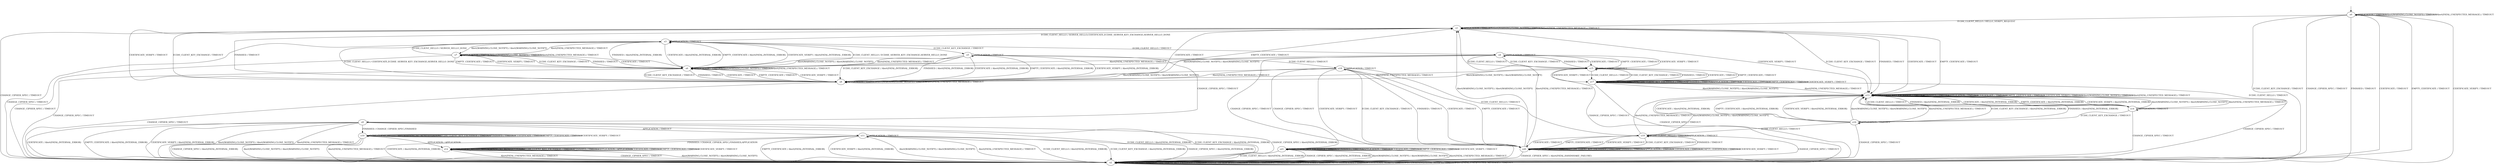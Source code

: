digraph h4 {
s0 [label="s0"];
s1 [label="s1"];
s2 [label="s2"];
s3 [label="s3"];
s4 [label="s4"];
s5 [label="s5"];
s6 [label="s6"];
s7 [label="s7"];
s8 [label="s8"];
s9 [label="s9"];
s10 [label="s10"];
s11 [label="s11"];
s12 [label="s12"];
s13 [label="s13"];
s14 [label="s14"];
s15 [label="s15"];
s16 [label="s16"];
s17 [label="s17"];
s18 [label="s18"];
s19 [label="s19"];
s20 [label="s20"];
s21 [label="s21"];
s0 -> s1 [label="ECDH_CLIENT_HELLO / HELLO_VERIFY_REQUEST"];
s0 -> s2 [label="ECDH_CLIENT_KEY_EXCHANGE / TIMEOUT"];
s0 -> s2 [label="CHANGE_CIPHER_SPEC / TIMEOUT"];
s0 -> s2 [label="FINISHED / TIMEOUT"];
s0 -> s0 [label="APPLICATION / TIMEOUT"];
s0 -> s2 [label="CERTIFICATE / TIMEOUT"];
s0 -> s2 [label="EMPTY_CERTIFICATE / TIMEOUT"];
s0 -> s2 [label="CERTIFICATE_VERIFY / TIMEOUT"];
s0 -> s0 [label="Alert(WARNING,CLOSE_NOTIFY) / TIMEOUT"];
s0 -> s0 [label="Alert(FATAL,UNEXPECTED_MESSAGE) / TIMEOUT"];
s1 -> s3 [label="ECDH_CLIENT_HELLO / SERVER_HELLO,CERTIFICATE,ECDHE_SERVER_KEY_EXCHANGE,SERVER_HELLO_DONE"];
s1 -> s13 [label="ECDH_CLIENT_KEY_EXCHANGE / TIMEOUT"];
s1 -> s2 [label="CHANGE_CIPHER_SPEC / TIMEOUT"];
s1 -> s13 [label="FINISHED / TIMEOUT"];
s1 -> s1 [label="APPLICATION / TIMEOUT"];
s1 -> s13 [label="CERTIFICATE / TIMEOUT"];
s1 -> s13 [label="EMPTY_CERTIFICATE / TIMEOUT"];
s1 -> s13 [label="CERTIFICATE_VERIFY / TIMEOUT"];
s1 -> s1 [label="Alert(WARNING,CLOSE_NOTIFY) / TIMEOUT"];
s1 -> s1 [label="Alert(FATAL,UNEXPECTED_MESSAGE) / TIMEOUT"];
s2 -> s2 [label="ECDH_CLIENT_HELLO / TIMEOUT"];
s2 -> s2 [label="ECDH_CLIENT_KEY_EXCHANGE / TIMEOUT"];
s2 -> s2 [label="CHANGE_CIPHER_SPEC / TIMEOUT"];
s2 -> s2 [label="FINISHED / TIMEOUT"];
s2 -> s2 [label="APPLICATION / TIMEOUT"];
s2 -> s2 [label="CERTIFICATE / TIMEOUT"];
s2 -> s2 [label="EMPTY_CERTIFICATE / TIMEOUT"];
s2 -> s2 [label="CERTIFICATE_VERIFY / TIMEOUT"];
s2 -> s2 [label="Alert(WARNING,CLOSE_NOTIFY) / TIMEOUT"];
s2 -> s2 [label="Alert(FATAL,UNEXPECTED_MESSAGE) / TIMEOUT"];
s3 -> s4 [label="ECDH_CLIENT_HELLO / TIMEOUT"];
s3 -> s5 [label="ECDH_CLIENT_KEY_EXCHANGE / TIMEOUT"];
s3 -> s2 [label="CHANGE_CIPHER_SPEC / TIMEOUT"];
s3 -> s6 [label="FINISHED / Alert(FATAL,INTERNAL_ERROR)"];
s3 -> s3 [label="APPLICATION / TIMEOUT"];
s3 -> s6 [label="CERTIFICATE / Alert(FATAL,INTERNAL_ERROR)"];
s3 -> s6 [label="EMPTY_CERTIFICATE / Alert(FATAL,INTERNAL_ERROR)"];
s3 -> s6 [label="CERTIFICATE_VERIFY / Alert(FATAL,INTERNAL_ERROR)"];
s3 -> s7 [label="Alert(WARNING,CLOSE_NOTIFY) / Alert(WARNING,CLOSE_NOTIFY)"];
s3 -> s7 [label="Alert(FATAL,UNEXPECTED_MESSAGE) / TIMEOUT"];
s4 -> s15 [label="ECDH_CLIENT_HELLO / TIMEOUT"];
s4 -> s15 [label="ECDH_CLIENT_KEY_EXCHANGE / TIMEOUT"];
s4 -> s2 [label="CHANGE_CIPHER_SPEC / TIMEOUT"];
s4 -> s15 [label="FINISHED / TIMEOUT"];
s4 -> s4 [label="APPLICATION / TIMEOUT"];
s4 -> s15 [label="CERTIFICATE / TIMEOUT"];
s4 -> s15 [label="EMPTY_CERTIFICATE / TIMEOUT"];
s4 -> s15 [label="CERTIFICATE_VERIFY / TIMEOUT"];
s4 -> s6 [label="Alert(WARNING,CLOSE_NOTIFY) / Alert(WARNING,CLOSE_NOTIFY)"];
s4 -> s6 [label="Alert(FATAL,UNEXPECTED_MESSAGE) / TIMEOUT"];
s5 -> s18 [label="ECDH_CLIENT_HELLO / TIMEOUT"];
s5 -> s8 [label="ECDH_CLIENT_KEY_EXCHANGE / Alert(FATAL,INTERNAL_ERROR)"];
s5 -> s9 [label="CHANGE_CIPHER_SPEC / TIMEOUT"];
s5 -> s8 [label="FINISHED / Alert(FATAL,INTERNAL_ERROR)"];
s5 -> s5 [label="APPLICATION / TIMEOUT"];
s5 -> s8 [label="CERTIFICATE / Alert(FATAL,INTERNAL_ERROR)"];
s5 -> s8 [label="EMPTY_CERTIFICATE / Alert(FATAL,INTERNAL_ERROR)"];
s5 -> s8 [label="CERTIFICATE_VERIFY / Alert(FATAL,INTERNAL_ERROR)"];
s5 -> s6 [label="Alert(WARNING,CLOSE_NOTIFY) / Alert(WARNING,CLOSE_NOTIFY)"];
s5 -> s6 [label="Alert(FATAL,UNEXPECTED_MESSAGE) / TIMEOUT"];
s6 -> s3 [label="ECDH_CLIENT_HELLO / ECDHE_SERVER_KEY_EXCHANGE,SERVER_HELLO_DONE"];
s6 -> s8 [label="ECDH_CLIENT_KEY_EXCHANGE / TIMEOUT"];
s6 -> s2 [label="CHANGE_CIPHER_SPEC / TIMEOUT"];
s6 -> s8 [label="FINISHED / TIMEOUT"];
s6 -> s6 [label="APPLICATION / TIMEOUT"];
s6 -> s8 [label="CERTIFICATE / TIMEOUT"];
s6 -> s8 [label="EMPTY_CERTIFICATE / TIMEOUT"];
s6 -> s8 [label="CERTIFICATE_VERIFY / TIMEOUT"];
s6 -> s6 [label="Alert(WARNING,CLOSE_NOTIFY) / TIMEOUT"];
s6 -> s6 [label="Alert(FATAL,UNEXPECTED_MESSAGE) / TIMEOUT"];
s7 -> s3 [label="ECDH_CLIENT_HELLO / SERVER_HELLO_DONE"];
s7 -> s6 [label="ECDH_CLIENT_KEY_EXCHANGE / TIMEOUT"];
s7 -> s2 [label="CHANGE_CIPHER_SPEC / TIMEOUT"];
s7 -> s6 [label="FINISHED / TIMEOUT"];
s7 -> s7 [label="APPLICATION / TIMEOUT"];
s7 -> s6 [label="CERTIFICATE / TIMEOUT"];
s7 -> s6 [label="EMPTY_CERTIFICATE / TIMEOUT"];
s7 -> s6 [label="CERTIFICATE_VERIFY / TIMEOUT"];
s7 -> s7 [label="Alert(WARNING,CLOSE_NOTIFY) / TIMEOUT"];
s7 -> s7 [label="Alert(FATAL,UNEXPECTED_MESSAGE) / TIMEOUT"];
s8 -> s3 [label="ECDH_CLIENT_HELLO / CERTIFICATE,ECDHE_SERVER_KEY_EXCHANGE,SERVER_HELLO_DONE"];
s8 -> s1 [label="ECDH_CLIENT_KEY_EXCHANGE / TIMEOUT"];
s8 -> s2 [label="CHANGE_CIPHER_SPEC / TIMEOUT"];
s8 -> s1 [label="FINISHED / TIMEOUT"];
s8 -> s8 [label="APPLICATION / TIMEOUT"];
s8 -> s1 [label="CERTIFICATE / TIMEOUT"];
s8 -> s1 [label="EMPTY_CERTIFICATE / TIMEOUT"];
s8 -> s1 [label="CERTIFICATE_VERIFY / TIMEOUT"];
s8 -> s8 [label="Alert(WARNING,CLOSE_NOTIFY) / TIMEOUT"];
s8 -> s8 [label="Alert(FATAL,UNEXPECTED_MESSAGE) / TIMEOUT"];
s9 -> s2 [label="ECDH_CLIENT_HELLO / Alert(FATAL,INTERNAL_ERROR)"];
s9 -> s2 [label="ECDH_CLIENT_KEY_EXCHANGE / Alert(FATAL,INTERNAL_ERROR)"];
s9 -> s2 [label="CHANGE_CIPHER_SPEC / Alert(FATAL,INTERNAL_ERROR)"];
s9 -> s10 [label="FINISHED / CHANGE_CIPHER_SPEC,FINISHED"];
s9 -> s11 [label="APPLICATION / TIMEOUT"];
s9 -> s2 [label="CERTIFICATE / Alert(FATAL,INTERNAL_ERROR)"];
s9 -> s2 [label="EMPTY_CERTIFICATE / Alert(FATAL,INTERNAL_ERROR)"];
s9 -> s2 [label="CERTIFICATE_VERIFY / Alert(FATAL,INTERNAL_ERROR)"];
s9 -> s2 [label="Alert(WARNING,CLOSE_NOTIFY) / Alert(WARNING,CLOSE_NOTIFY)"];
s9 -> s2 [label="Alert(FATAL,UNEXPECTED_MESSAGE) / TIMEOUT"];
s10 -> s10 [label="ECDH_CLIENT_HELLO / Alert(WARNING,NO_RENEGOTIATION)"];
s10 -> s10 [label="ECDH_CLIENT_KEY_EXCHANGE / TIMEOUT"];
s10 -> s2 [label="CHANGE_CIPHER_SPEC / Alert(FATAL,INTERNAL_ERROR)"];
s10 -> s10 [label="FINISHED / TIMEOUT"];
s10 -> s12 [label="APPLICATION / APPLICATION"];
s10 -> s10 [label="CERTIFICATE / TIMEOUT"];
s10 -> s10 [label="EMPTY_CERTIFICATE / TIMEOUT"];
s10 -> s10 [label="CERTIFICATE_VERIFY / TIMEOUT"];
s10 -> s2 [label="Alert(WARNING,CLOSE_NOTIFY) / Alert(WARNING,CLOSE_NOTIFY)"];
s10 -> s2 [label="Alert(FATAL,UNEXPECTED_MESSAGE) / TIMEOUT"];
s11 -> s2 [label="ECDH_CLIENT_HELLO / Alert(FATAL,INTERNAL_ERROR)"];
s11 -> s2 [label="ECDH_CLIENT_KEY_EXCHANGE / Alert(FATAL,INTERNAL_ERROR)"];
s11 -> s2 [label="CHANGE_CIPHER_SPEC / Alert(FATAL,INTERNAL_ERROR)"];
s11 -> s12 [label="FINISHED / CHANGE_CIPHER_SPEC,FINISHED,APPLICATION"];
s11 -> s11 [label="APPLICATION / TIMEOUT"];
s11 -> s2 [label="CERTIFICATE / Alert(FATAL,INTERNAL_ERROR)"];
s11 -> s2 [label="EMPTY_CERTIFICATE / Alert(FATAL,INTERNAL_ERROR)"];
s11 -> s2 [label="CERTIFICATE_VERIFY / Alert(FATAL,INTERNAL_ERROR)"];
s11 -> s2 [label="Alert(WARNING,CLOSE_NOTIFY) / Alert(WARNING,CLOSE_NOTIFY)"];
s11 -> s2 [label="Alert(FATAL,UNEXPECTED_MESSAGE) / TIMEOUT"];
s12 -> s12 [label="ECDH_CLIENT_HELLO / Alert(WARNING,NO_RENEGOTIATION)"];
s12 -> s12 [label="ECDH_CLIENT_KEY_EXCHANGE / TIMEOUT"];
s12 -> s2 [label="CHANGE_CIPHER_SPEC / TIMEOUT"];
s12 -> s12 [label="FINISHED / TIMEOUT"];
s12 -> s12 [label="APPLICATION / APPLICATION"];
s12 -> s12 [label="CERTIFICATE / TIMEOUT"];
s12 -> s12 [label="EMPTY_CERTIFICATE / TIMEOUT"];
s12 -> s12 [label="CERTIFICATE_VERIFY / TIMEOUT"];
s12 -> s2 [label="Alert(WARNING,CLOSE_NOTIFY) / Alert(WARNING,CLOSE_NOTIFY)"];
s12 -> s2 [label="Alert(FATAL,UNEXPECTED_MESSAGE) / TIMEOUT"];
s13 -> s14 [label="ECDH_CLIENT_HELLO / TIMEOUT"];
s13 -> s13 [label="ECDH_CLIENT_KEY_EXCHANGE / TIMEOUT"];
s13 -> s2 [label="CHANGE_CIPHER_SPEC / TIMEOUT"];
s13 -> s13 [label="FINISHED / TIMEOUT"];
s13 -> s13 [label="APPLICATION / TIMEOUT"];
s13 -> s13 [label="CERTIFICATE / TIMEOUT"];
s13 -> s13 [label="EMPTY_CERTIFICATE / TIMEOUT"];
s13 -> s13 [label="CERTIFICATE_VERIFY / TIMEOUT"];
s13 -> s13 [label="Alert(WARNING,CLOSE_NOTIFY) / TIMEOUT"];
s13 -> s13 [label="Alert(FATAL,UNEXPECTED_MESSAGE) / TIMEOUT"];
s14 -> s17 [label="ECDH_CLIENT_HELLO / TIMEOUT"];
s14 -> s16 [label="ECDH_CLIENT_KEY_EXCHANGE / TIMEOUT"];
s14 -> s2 [label="CHANGE_CIPHER_SPEC / TIMEOUT"];
s14 -> s13 [label="FINISHED / Alert(FATAL,INTERNAL_ERROR)"];
s14 -> s14 [label="APPLICATION / TIMEOUT"];
s14 -> s13 [label="CERTIFICATE / Alert(FATAL,INTERNAL_ERROR)"];
s14 -> s13 [label="EMPTY_CERTIFICATE / Alert(FATAL,INTERNAL_ERROR)"];
s14 -> s13 [label="CERTIFICATE_VERIFY / Alert(FATAL,INTERNAL_ERROR)"];
s14 -> s13 [label="Alert(WARNING,CLOSE_NOTIFY) / Alert(WARNING,CLOSE_NOTIFY)"];
s14 -> s13 [label="Alert(FATAL,UNEXPECTED_MESSAGE) / TIMEOUT"];
s15 -> s17 [label="ECDH_CLIENT_HELLO / TIMEOUT"];
s15 -> s17 [label="ECDH_CLIENT_KEY_EXCHANGE / TIMEOUT"];
s15 -> s2 [label="CHANGE_CIPHER_SPEC / TIMEOUT"];
s15 -> s17 [label="FINISHED / TIMEOUT"];
s15 -> s15 [label="APPLICATION / TIMEOUT"];
s15 -> s17 [label="CERTIFICATE / TIMEOUT"];
s15 -> s17 [label="EMPTY_CERTIFICATE / TIMEOUT"];
s15 -> s17 [label="CERTIFICATE_VERIFY / TIMEOUT"];
s15 -> s8 [label="Alert(WARNING,CLOSE_NOTIFY) / Alert(WARNING,CLOSE_NOTIFY)"];
s15 -> s8 [label="Alert(FATAL,UNEXPECTED_MESSAGE) / TIMEOUT"];
s16 -> s19 [label="ECDH_CLIENT_HELLO / TIMEOUT"];
s16 -> s13 [label="ECDH_CLIENT_KEY_EXCHANGE / Alert(FATAL,INTERNAL_ERROR)"];
s16 -> s2 [label="CHANGE_CIPHER_SPEC / TIMEOUT"];
s16 -> s13 [label="FINISHED / Alert(FATAL,INTERNAL_ERROR)"];
s16 -> s16 [label="APPLICATION / TIMEOUT"];
s16 -> s13 [label="CERTIFICATE / Alert(FATAL,INTERNAL_ERROR)"];
s16 -> s13 [label="EMPTY_CERTIFICATE / Alert(FATAL,INTERNAL_ERROR)"];
s16 -> s13 [label="CERTIFICATE_VERIFY / Alert(FATAL,INTERNAL_ERROR)"];
s16 -> s13 [label="Alert(WARNING,CLOSE_NOTIFY) / Alert(WARNING,CLOSE_NOTIFY)"];
s16 -> s13 [label="Alert(FATAL,UNEXPECTED_MESSAGE) / TIMEOUT"];
s17 -> s17 [label="ECDH_CLIENT_HELLO / TIMEOUT"];
s17 -> s17 [label="ECDH_CLIENT_KEY_EXCHANGE / TIMEOUT"];
s17 -> s2 [label="CHANGE_CIPHER_SPEC / TIMEOUT"];
s17 -> s17 [label="FINISHED / TIMEOUT"];
s17 -> s17 [label="APPLICATION / TIMEOUT"];
s17 -> s17 [label="CERTIFICATE / TIMEOUT"];
s17 -> s17 [label="EMPTY_CERTIFICATE / TIMEOUT"];
s17 -> s17 [label="CERTIFICATE_VERIFY / TIMEOUT"];
s17 -> s13 [label="Alert(WARNING,CLOSE_NOTIFY) / Alert(WARNING,CLOSE_NOTIFY)"];
s17 -> s13 [label="Alert(FATAL,UNEXPECTED_MESSAGE) / TIMEOUT"];
s18 -> s19 [label="ECDH_CLIENT_HELLO / TIMEOUT"];
s18 -> s20 [label="ECDH_CLIENT_KEY_EXCHANGE / TIMEOUT"];
s18 -> s21 [label="CHANGE_CIPHER_SPEC / TIMEOUT"];
s18 -> s20 [label="FINISHED / TIMEOUT"];
s18 -> s18 [label="APPLICATION / TIMEOUT"];
s18 -> s20 [label="CERTIFICATE / TIMEOUT"];
s18 -> s20 [label="EMPTY_CERTIFICATE / TIMEOUT"];
s18 -> s20 [label="CERTIFICATE_VERIFY / TIMEOUT"];
s18 -> s8 [label="Alert(WARNING,CLOSE_NOTIFY) / Alert(WARNING,CLOSE_NOTIFY)"];
s18 -> s8 [label="Alert(FATAL,UNEXPECTED_MESSAGE) / TIMEOUT"];
s19 -> s19 [label="ECDH_CLIENT_HELLO / TIMEOUT"];
s19 -> s20 [label="ECDH_CLIENT_KEY_EXCHANGE / TIMEOUT"];
s19 -> s2 [label="CHANGE_CIPHER_SPEC / TIMEOUT"];
s19 -> s20 [label="FINISHED / TIMEOUT"];
s19 -> s19 [label="APPLICATION / TIMEOUT"];
s19 -> s20 [label="CERTIFICATE / TIMEOUT"];
s19 -> s20 [label="EMPTY_CERTIFICATE / TIMEOUT"];
s19 -> s20 [label="CERTIFICATE_VERIFY / TIMEOUT"];
s19 -> s13 [label="Alert(WARNING,CLOSE_NOTIFY) / Alert(WARNING,CLOSE_NOTIFY)"];
s19 -> s13 [label="Alert(FATAL,UNEXPECTED_MESSAGE) / TIMEOUT"];
s20 -> s20 [label="ECDH_CLIENT_HELLO / TIMEOUT"];
s20 -> s20 [label="ECDH_CLIENT_KEY_EXCHANGE / TIMEOUT"];
s20 -> s2 [label="CHANGE_CIPHER_SPEC / Alert(FATAL,HANDSHAKE_FAILURE)"];
s20 -> s20 [label="FINISHED / TIMEOUT"];
s20 -> s20 [label="APPLICATION / TIMEOUT"];
s20 -> s20 [label="CERTIFICATE / TIMEOUT"];
s20 -> s20 [label="EMPTY_CERTIFICATE / TIMEOUT"];
s20 -> s20 [label="CERTIFICATE_VERIFY / TIMEOUT"];
s20 -> s1 [label="Alert(WARNING,CLOSE_NOTIFY) / Alert(WARNING,CLOSE_NOTIFY)"];
s20 -> s1 [label="Alert(FATAL,UNEXPECTED_MESSAGE) / TIMEOUT"];
s21 -> s2 [label="ECDH_CLIENT_HELLO / Alert(FATAL,INTERNAL_ERROR)"];
s21 -> s21 [label="ECDH_CLIENT_KEY_EXCHANGE / TIMEOUT"];
s21 -> s2 [label="CHANGE_CIPHER_SPEC / Alert(FATAL,INTERNAL_ERROR)"];
s21 -> s21 [label="FINISHED / TIMEOUT"];
s21 -> s21 [label="APPLICATION / TIMEOUT"];
s21 -> s21 [label="CERTIFICATE / TIMEOUT"];
s21 -> s21 [label="EMPTY_CERTIFICATE / TIMEOUT"];
s21 -> s21 [label="CERTIFICATE_VERIFY / TIMEOUT"];
s21 -> s2 [label="Alert(WARNING,CLOSE_NOTIFY) / Alert(WARNING,CLOSE_NOTIFY)"];
s21 -> s2 [label="Alert(FATAL,UNEXPECTED_MESSAGE) / TIMEOUT"];
__start0 [shape=none, label=""];
__start0 -> s0 [label=""];
}
